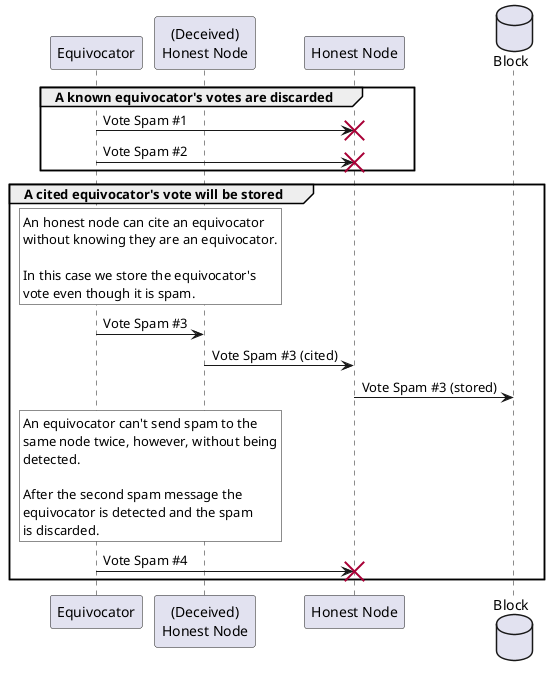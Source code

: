 /' -*- mode: plantuml; -*- '/

@startuml

participant Equivocator
participant Node1 as "(Deceived)\nHonest Node"
participant Node2 as "Honest Node"
database Block

group A known equivocator's votes are discarded
  Equivocator -> Node2 !! : Vote Spam #1
  Equivocator -> Node2 !! : Vote Spam #2
end group

group A cited equivocator's vote will be stored
  rnote over Equivocator, Node1 #white
   An honest node can cite an equivocator
   without knowing they are an equivocator.

   In this case we store the equivocator's
   vote even though it is spam.
  endrnote

  Equivocator -> Node1: Vote Spam #3
  Node1 -> Node2: Vote Spam #3 (cited)
  Node2 -> Block: Vote Spam #3 (stored)

  rnote over Equivocator, Node1 #white
    An equivocator can't send spam to the
    same node twice, however, without being
    detected.

    After the second spam message the
    equivocator is detected and the spam
    is discarded.
  endrnote

  Equivocator -> Node2 !!: Vote Spam #4

end group

@enduml

/' Local Variables: '/
/' plantuml-output-type: png '/
/' End: '/
